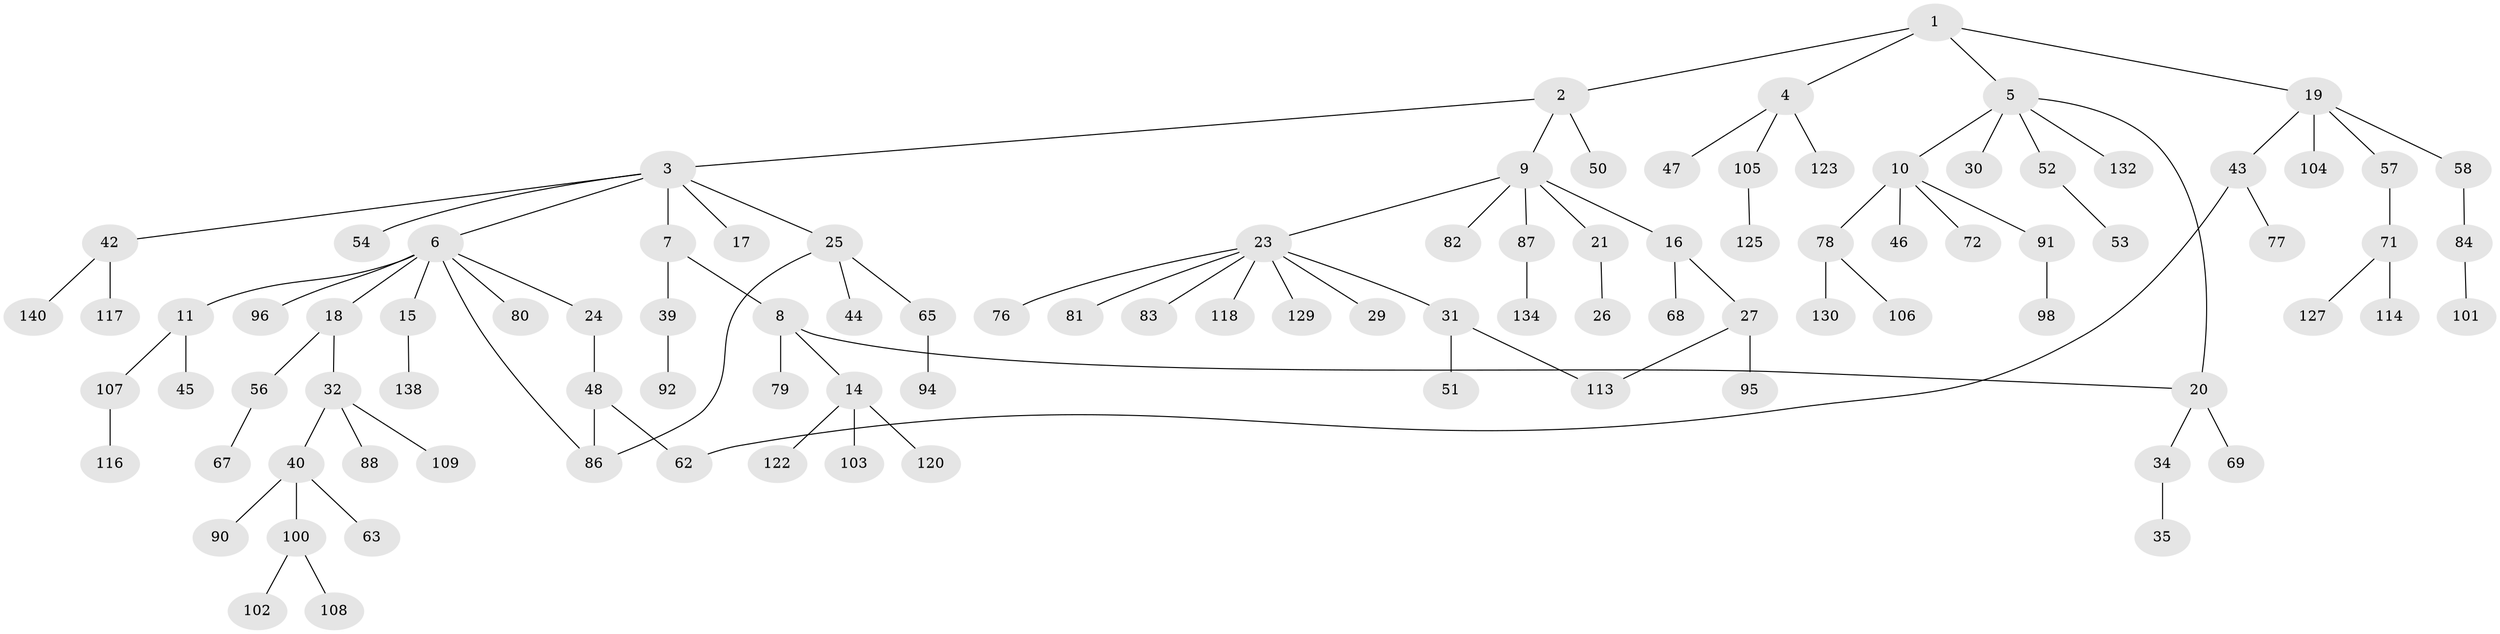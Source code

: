 // original degree distribution, {4: 0.09219858156028368, 5: 0.02127659574468085, 7: 0.02127659574468085, 3: 0.15602836879432624, 8: 0.0070921985815602835, 2: 0.2198581560283688, 1: 0.48226950354609927}
// Generated by graph-tools (version 1.1) at 2025/41/03/06/25 10:41:28]
// undirected, 100 vertices, 104 edges
graph export_dot {
graph [start="1"]
  node [color=gray90,style=filled];
  1;
  2 [super="+93"];
  3 [super="+33"];
  4 [super="+13"];
  5 [super="+66"];
  6 [super="+61"];
  7 [super="+55"];
  8;
  9 [super="+12"];
  10 [super="+28"];
  11;
  14 [super="+70"];
  15 [super="+131"];
  16;
  17;
  18 [super="+59"];
  19 [super="+37"];
  20 [super="+22"];
  21;
  23 [super="+41"];
  24;
  25 [super="+89"];
  26;
  27 [super="+73"];
  29;
  30;
  31 [super="+38"];
  32 [super="+36"];
  34 [super="+99"];
  35;
  39;
  40 [super="+74"];
  42;
  43 [super="+60"];
  44;
  45 [super="+133"];
  46;
  47;
  48 [super="+49"];
  50;
  51;
  52;
  53 [super="+121"];
  54 [super="+85"];
  56 [super="+97"];
  57;
  58 [super="+137"];
  62 [super="+64"];
  63 [super="+119"];
  65 [super="+75"];
  67 [super="+112"];
  68;
  69;
  71 [super="+135"];
  72;
  76 [super="+141"];
  77;
  78 [super="+124"];
  79;
  80;
  81;
  82;
  83;
  84;
  86;
  87 [super="+110"];
  88 [super="+111"];
  90;
  91;
  92 [super="+139"];
  94;
  95;
  96;
  98;
  100;
  101 [super="+128"];
  102 [super="+115"];
  103;
  104;
  105;
  106;
  107 [super="+136"];
  108;
  109;
  113;
  114;
  116;
  117 [super="+126"];
  118;
  120;
  122;
  123;
  125;
  127;
  129;
  130;
  132;
  134;
  138;
  140;
  1 -- 2;
  1 -- 4;
  1 -- 5;
  1 -- 19;
  2 -- 3;
  2 -- 9;
  2 -- 50;
  3 -- 6;
  3 -- 7;
  3 -- 17;
  3 -- 25;
  3 -- 54;
  3 -- 42;
  4 -- 47;
  4 -- 105;
  4 -- 123;
  5 -- 10;
  5 -- 20;
  5 -- 30;
  5 -- 52;
  5 -- 132;
  6 -- 11;
  6 -- 15 [weight=2];
  6 -- 18;
  6 -- 24;
  6 -- 96;
  6 -- 80;
  6 -- 86;
  7 -- 8;
  7 -- 39;
  8 -- 14;
  8 -- 79;
  8 -- 20;
  9 -- 21;
  9 -- 82;
  9 -- 87;
  9 -- 16;
  9 -- 23;
  10 -- 72;
  10 -- 46;
  10 -- 91;
  10 -- 78;
  11 -- 45;
  11 -- 107;
  14 -- 103;
  14 -- 120;
  14 -- 122;
  15 -- 138;
  16 -- 27;
  16 -- 68;
  18 -- 32;
  18 -- 56;
  19 -- 43;
  19 -- 58;
  19 -- 104;
  19 -- 57;
  20 -- 34;
  20 -- 69;
  21 -- 26;
  23 -- 29;
  23 -- 31;
  23 -- 81;
  23 -- 83;
  23 -- 118;
  23 -- 129;
  23 -- 76;
  24 -- 48;
  25 -- 44;
  25 -- 65;
  25 -- 86;
  27 -- 113;
  27 -- 95;
  31 -- 51;
  31 -- 113;
  32 -- 40;
  32 -- 88;
  32 -- 109;
  34 -- 35;
  39 -- 92;
  40 -- 63;
  40 -- 100;
  40 -- 90;
  42 -- 117;
  42 -- 140;
  43 -- 62;
  43 -- 77;
  48 -- 86;
  48 -- 62;
  52 -- 53;
  56 -- 67;
  57 -- 71;
  58 -- 84;
  65 -- 94;
  71 -- 114;
  71 -- 127;
  78 -- 106;
  78 -- 130;
  84 -- 101;
  87 -- 134;
  91 -- 98;
  100 -- 102;
  100 -- 108;
  105 -- 125;
  107 -- 116;
}
